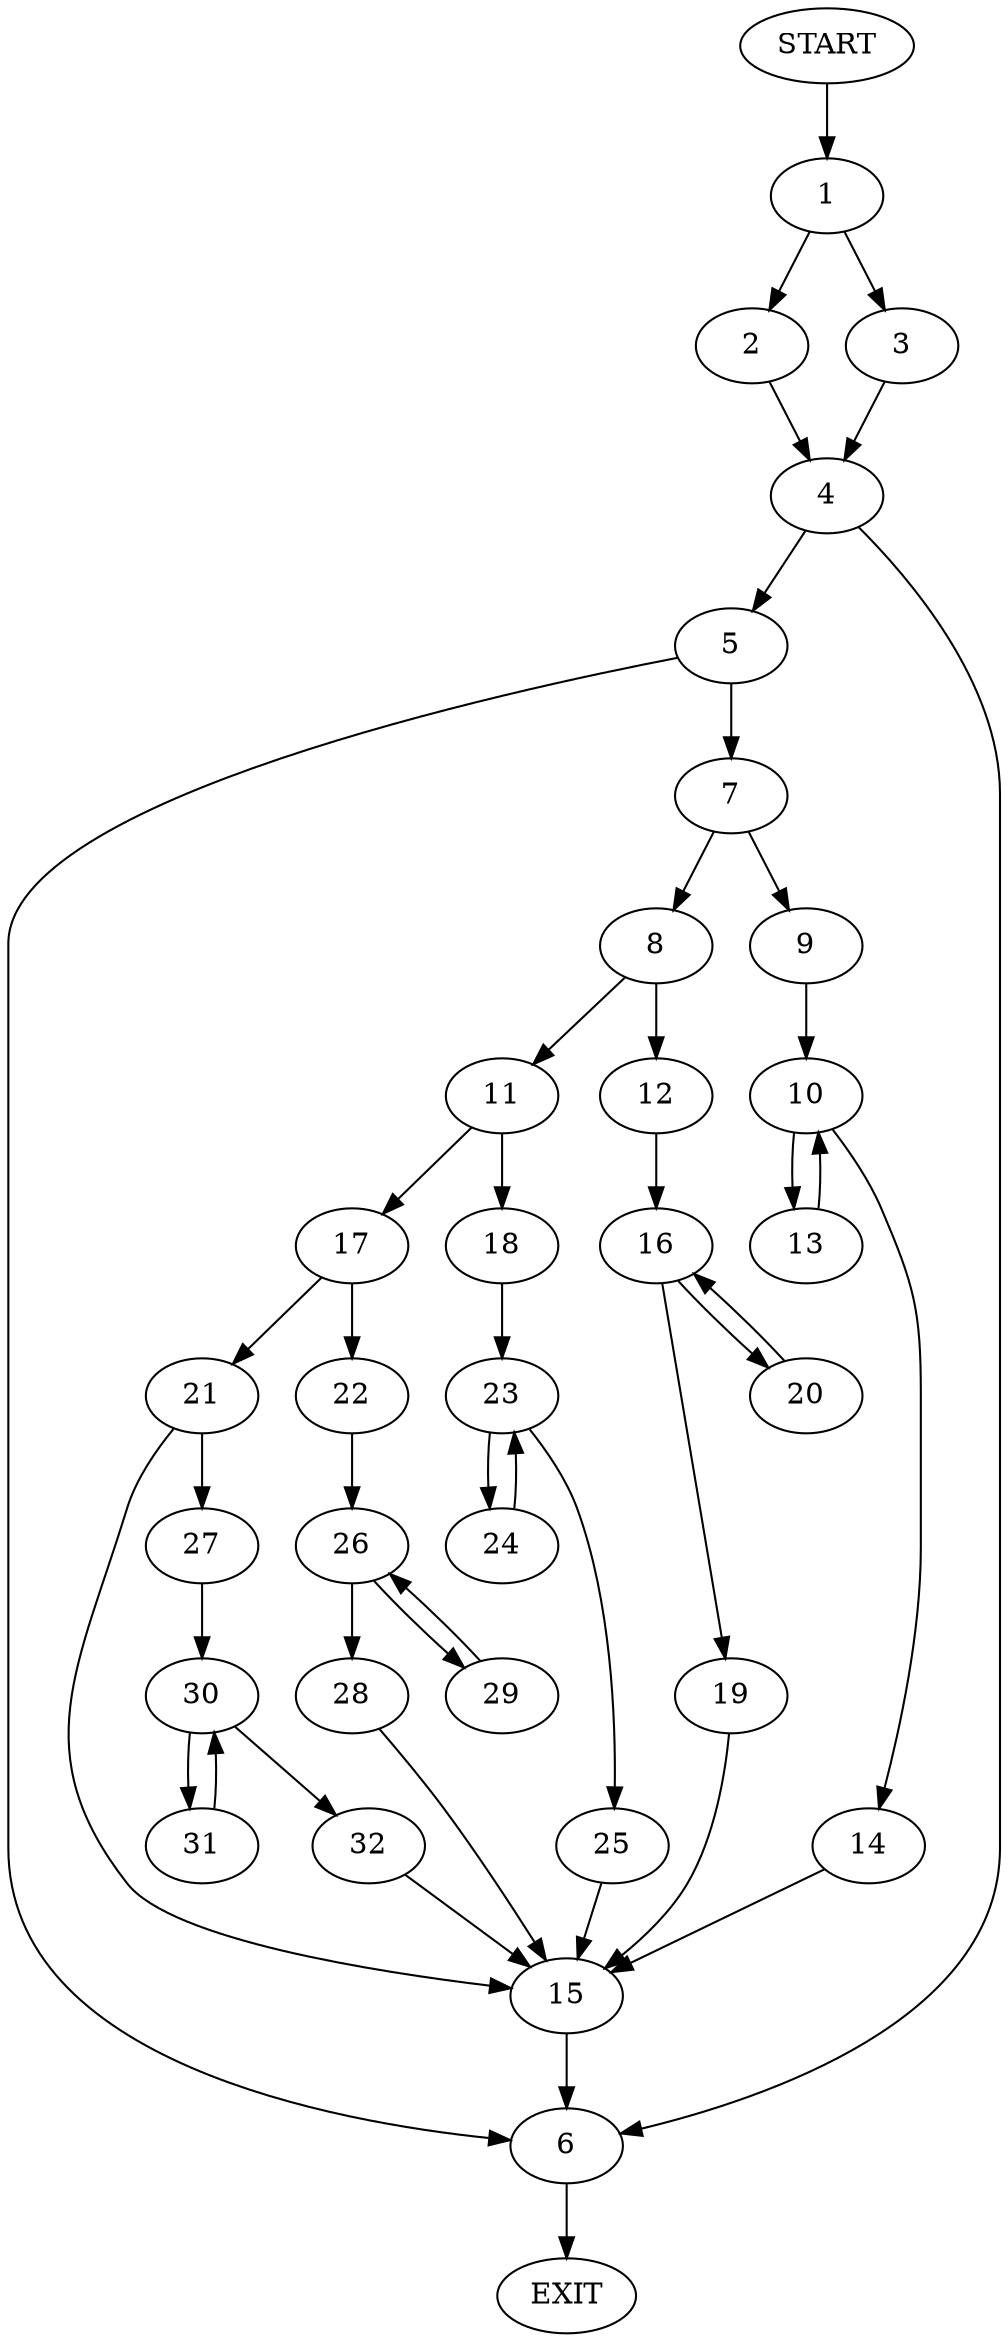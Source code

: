 digraph {
0 [label="START"]
33 [label="EXIT"]
0 -> 1
1 -> 2
1 -> 3
2 -> 4
3 -> 4
4 -> 5
4 -> 6
5 -> 6
5 -> 7
6 -> 33
7 -> 8
7 -> 9
9 -> 10
8 -> 11
8 -> 12
10 -> 13
10 -> 14
14 -> 15
13 -> 10
15 -> 6
12 -> 16
11 -> 17
11 -> 18
16 -> 19
16 -> 20
19 -> 15
20 -> 16
17 -> 21
17 -> 22
18 -> 23
23 -> 24
23 -> 25
24 -> 23
25 -> 15
22 -> 26
21 -> 27
21 -> 15
26 -> 28
26 -> 29
29 -> 26
28 -> 15
27 -> 30
30 -> 31
30 -> 32
31 -> 30
32 -> 15
}
